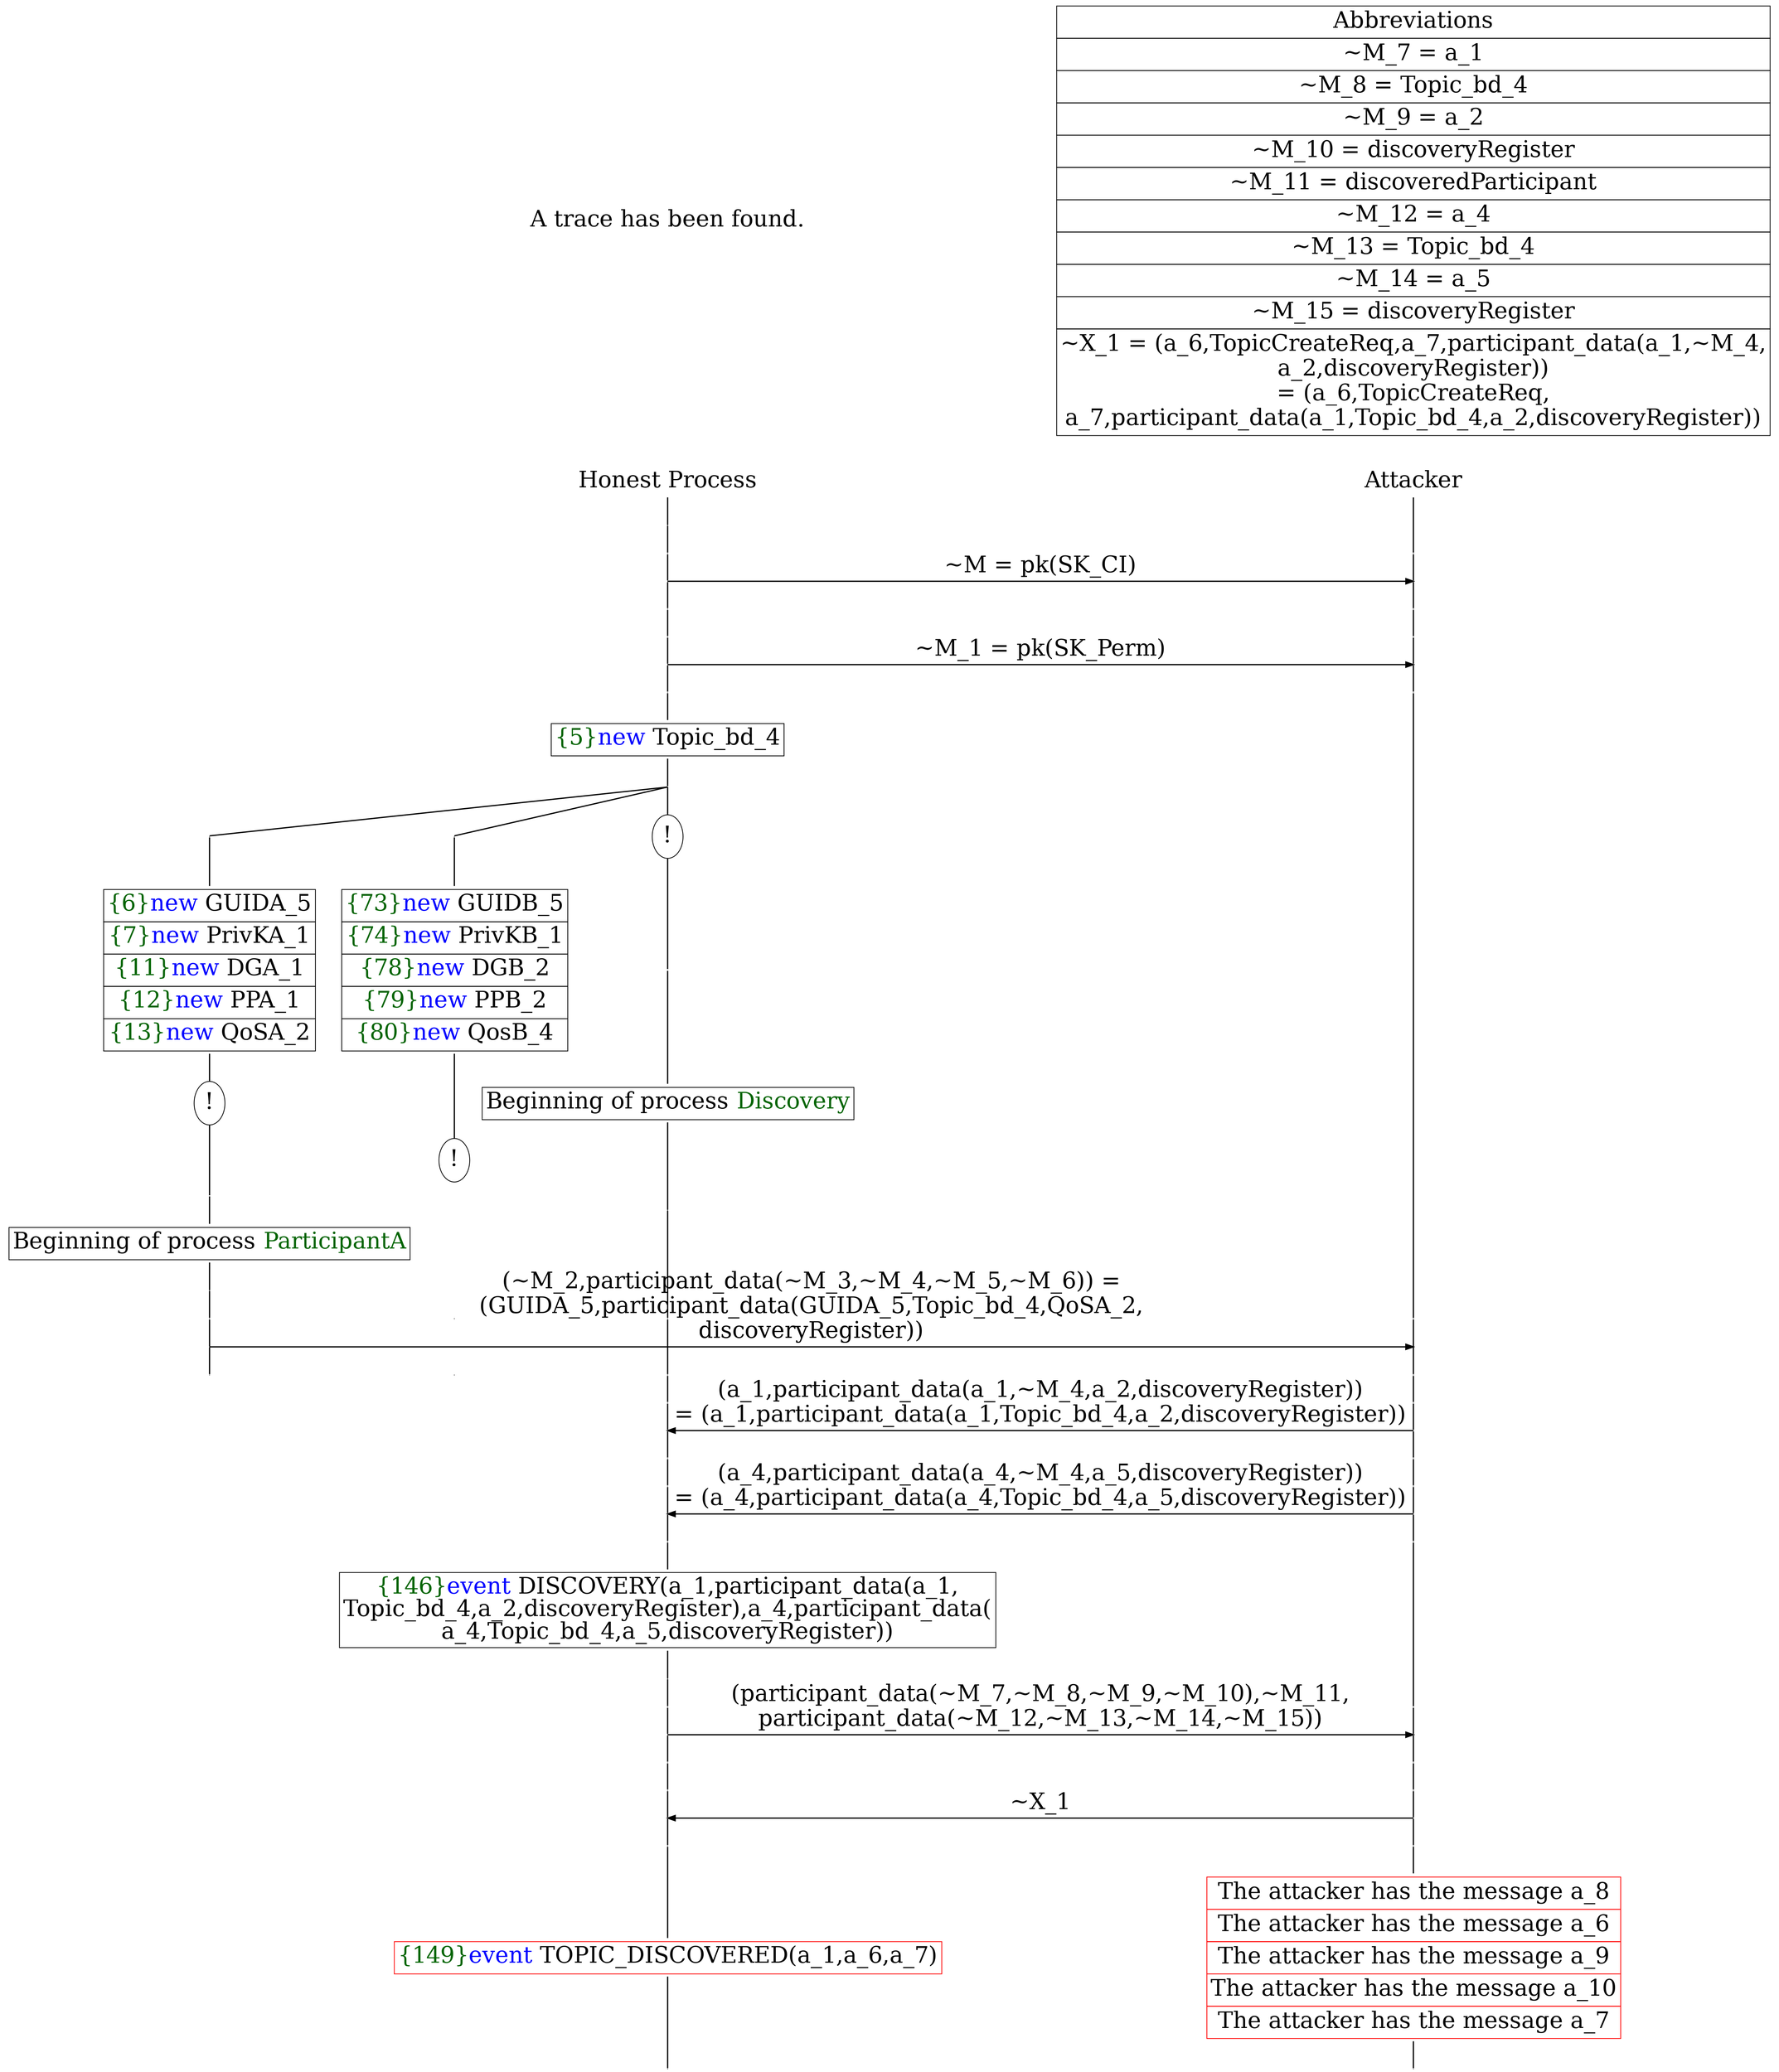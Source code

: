 digraph {
graph [ordering = out]
edge [arrowhead = none, penwidth = 1.6, fontsize = 30]
node [shape = point, width = 0, height = 0, fontsize = 30]
Trace [label = <A trace has been found.<br/>
>, shape = plaintext]
P0__0 [label = "Honest Process", shape = plaintext]
P__0 [label = "Attacker", shape = plaintext]
Trace -> P0__0 [label = "", style = invisible, weight = 100]{rank = same; P0__0 P__0}
P0__0 -> P0__1 [label = <>, weight = 100]
P0__1 -> P0__2 [label = <>, weight = 100]
P__0 -> P__1 [label = <>, weight = 100]
{rank = same; P__1 P0__2}
P0__2 -> P0__3 [label = <>, weight = 100]
P__1 -> P__2 [label = <>, weight = 100]
{rank = same; P__2 P0__3}
P0__3 -> P__2 [label = <~M = pk(SK_CI)>, arrowhead = normal]
P0__3 -> P0__4 [label = <>, weight = 100]
P__2 -> P__3 [label = <>, weight = 100]
{rank = same; P__3 P0__4}
P0__4 -> P0__5 [label = <>, weight = 100]
P__3 -> P__4 [label = <>, weight = 100]
{rank = same; P__4 P0__5}
P0__5 -> P0__6 [label = <>, weight = 100]
P__4 -> P__5 [label = <>, weight = 100]
{rank = same; P__5 P0__6}
P0__6 -> P__5 [label = <~M_1 = pk(SK_Perm)>, arrowhead = normal]
P0__6 -> P0__7 [label = <>, weight = 100]
P__5 -> P__6 [label = <>, weight = 100]
{rank = same; P__6 P0__7}
P0__7 -> P0__8 [label = <>, weight = 100]
P0__8 [shape = plaintext, label = <<TABLE BORDER="0" CELLBORDER="1" CELLSPACING="0" CELLPADDING="4"> <TR><TD><FONT COLOR="darkgreen">{5}</FONT><FONT COLOR="blue">new </FONT>Topic_bd_4</TD></TR></TABLE>>]
P0__8 -> P0__9 [label = <>, weight = 100]
/*RPar */
P0__9 -> P0_2__9 [label = <>]
P0__9 -> P0_1__9 [label = <>]
P0__9 -> P0_0__9 [label = <>]
P0__9 [label = "", fixedsize = false, width = 0, height = 0, shape = none]
{rank = same; P0_0__9 P0_1__9 P0_2__9}
P0_0__9 [label = "!", shape = ellipse]
P0_0_0__9 [label = "", fixedsize = false, width = 0, height = 0, shape = none]
P0_0__9 -> P0_0_0__9 [label = <>, weight = 100]
P0_0_0__9 -> P0_0_0__10 [label = <>, weight = 100]
P0_0_0__10 [shape = plaintext, label = <<TABLE BORDER="0" CELLBORDER="1" CELLSPACING="0" CELLPADDING="4"> <TR><TD>Beginning of process <FONT COLOR="darkgreen">Discovery</FONT></TD></TR></TABLE>>]
P0_0_0__10 -> P0_0_0__11 [label = <>, weight = 100]
P0_1__9 -> P0_1__10 [label = <>, weight = 100]
P0_1__10 [shape = plaintext, label = <<TABLE BORDER="0" CELLBORDER="1" CELLSPACING="0" CELLPADDING="4"> <TR><TD><FONT COLOR="darkgreen">{73}</FONT><FONT COLOR="blue">new </FONT>GUIDB_5</TD></TR><TR><TD><FONT COLOR="darkgreen">{74}</FONT><FONT COLOR="blue">new </FONT>PrivKB_1</TD></TR><TR><TD><FONT COLOR="darkgreen">{78}</FONT><FONT COLOR="blue">new </FONT>DGB_2</TD></TR><TR><TD><FONT COLOR="darkgreen">{79}</FONT><FONT COLOR="blue">new </FONT>PPB_2</TD></TR><TR><TD><FONT COLOR="darkgreen">{80}</FONT><FONT COLOR="blue">new </FONT>QosB_4</TD></TR></TABLE>>]
P0_1__10 -> P0_1__11 [label = <>, weight = 100]
P0_1__11 [label = "!", shape = ellipse]
P0_2__9 -> P0_2__10 [label = <>, weight = 100]
P0_2__10 [shape = plaintext, label = <<TABLE BORDER="0" CELLBORDER="1" CELLSPACING="0" CELLPADDING="4"> <TR><TD><FONT COLOR="darkgreen">{6}</FONT><FONT COLOR="blue">new </FONT>GUIDA_5</TD></TR><TR><TD><FONT COLOR="darkgreen">{7}</FONT><FONT COLOR="blue">new </FONT>PrivKA_1</TD></TR><TR><TD><FONT COLOR="darkgreen">{11}</FONT><FONT COLOR="blue">new </FONT>DGA_1</TD></TR><TR><TD><FONT COLOR="darkgreen">{12}</FONT><FONT COLOR="blue">new </FONT>PPA_1</TD></TR><TR><TD><FONT COLOR="darkgreen">{13}</FONT><FONT COLOR="blue">new </FONT>QoSA_2</TD></TR></TABLE>>]
P0_2__10 -> P0_2__11 [label = <>, weight = 100]
P0_2__11 [label = "!", shape = ellipse]
P0_2_0__11 [label = "", fixedsize = false, width = 0, height = 0, shape = none]
P0_2__11 -> P0_2_0__11 [label = <>, weight = 100]
P0_2_0__11 -> P0_2_0__12 [label = <>, weight = 100]
P0_2_0__12 [shape = plaintext, label = <<TABLE BORDER="0" CELLBORDER="1" CELLSPACING="0" CELLPADDING="4"> <TR><TD>Beginning of process <FONT COLOR="darkgreen">ParticipantA</FONT></TD></TR></TABLE>>]
P0_2_0__12 -> P0_2_0__13 [label = <>, weight = 100]
P0_2_0__13 -> P0_2_0__14 [label = <>, weight = 100]
P0_1__12 [label = "", style = invisible]
P0_1__11 -> P0_1__12 [label = <>, weight = 100, style = invisible]
P0_0_0__11 -> P0_0_0__12 [label = <>, weight = 100]
P__6 -> P__7 [label = <>, weight = 100]
{rank = same; P__7 P0_0_0__12 P0_1__12 P0_2_0__14}
P0_2_0__14 -> P0_2_0__15 [label = <>, weight = 100]
P__7 -> P__8 [label = <>, weight = 100]
{rank = same; P__8 P0_2_0__15}
P0_2_0__15 -> P__8 [label = <(~M_2,participant_data(~M_3,~M_4,~M_5,~M_6)) =<br/>
(GUIDA_5,participant_data(GUIDA_5,Topic_bd_4,QoSA_2,<br/>
discoveryRegister))>, arrowhead = normal]
P0_2_0__15 -> P0_2_0__16 [label = <>, weight = 100]
P0_1__13 [label = "", style = invisible]
P0_1__12 -> P0_1__13 [label = <>, weight = 100, style = invisible]
P0_0_0__12 -> P0_0_0__13 [label = <>, weight = 100]
P__8 -> P__9 [label = <>, weight = 100]
{rank = same; P__9 P0_0_0__13 P0_1__13 P0_2_0__16}
P0_0_0__13 -> P0_0_0__14 [label = <>, weight = 100]
P__9 -> P__10 [label = <>, weight = 100]
{rank = same; P__10 P0_0_0__14}
P0_0_0__14 -> P0_0_0__15 [label = <>, weight = 100]
P__10 -> P__11 [label = <>, weight = 100]
{rank = same; P__11 P0_0_0__15}
P0_0_0__15 -> P__11 [label = <(a_1,participant_data(a_1,~M_4,a_2,discoveryRegister))<br/>
= (a_1,participant_data(a_1,Topic_bd_4,a_2,discoveryRegister))>, dir = back, arrowhead = normal]
P0_0_0__15 -> P0_0_0__16 [label = <>, weight = 100]
P__11 -> P__12 [label = <>, weight = 100]
{rank = same; P__12 P0_0_0__16}
P0_0_0__16 -> P0_0_0__17 [label = <>, weight = 100]
P__12 -> P__13 [label = <>, weight = 100]
{rank = same; P__13 P0_0_0__17}
P0_0_0__17 -> P0_0_0__18 [label = <>, weight = 100]
P__13 -> P__14 [label = <>, weight = 100]
{rank = same; P__14 P0_0_0__18}
P0_0_0__18 -> P__14 [label = <(a_4,participant_data(a_4,~M_4,a_5,discoveryRegister))<br/>
= (a_4,participant_data(a_4,Topic_bd_4,a_5,discoveryRegister))>, dir = back, arrowhead = normal]
P0_0_0__18 -> P0_0_0__19 [label = <>, weight = 100]
P__14 -> P__15 [label = <>, weight = 100]
{rank = same; P__15 P0_0_0__19}
P0_0_0__19 -> P0_0_0__20 [label = <>, weight = 100]
P0_0_0__20 [shape = plaintext, label = <<TABLE BORDER="0" CELLBORDER="1" CELLSPACING="0" CELLPADDING="4"> <TR><TD><FONT COLOR="darkgreen">{146}</FONT><FONT COLOR="blue">event</FONT> DISCOVERY(a_1,participant_data(a_1,<br/>
Topic_bd_4,a_2,discoveryRegister),a_4,participant_data(<br/>
a_4,Topic_bd_4,a_5,discoveryRegister))</TD></TR></TABLE>>]
P0_0_0__20 -> P0_0_0__21 [label = <>, weight = 100]
P0_0_0__21 -> P0_0_0__22 [label = <>, weight = 100]
P__15 -> P__16 [label = <>, weight = 100]
{rank = same; P__16 P0_0_0__22}
P0_0_0__22 -> P0_0_0__23 [label = <>, weight = 100]
P__16 -> P__17 [label = <>, weight = 100]
{rank = same; P__17 P0_0_0__23}
P0_0_0__23 -> P__17 [label = <(participant_data(~M_7,~M_8,~M_9,~M_10),~M_11,<br/>
participant_data(~M_12,~M_13,~M_14,~M_15))>, arrowhead = normal]
P0_0_0__23 -> P0_0_0__24 [label = <>, weight = 100]
P__17 -> P__18 [label = <>, weight = 100]
{rank = same; P__18 P0_0_0__24}
P0_0_0__24 -> P0_0_0__25 [label = <>, weight = 100]
P__18 -> P__19 [label = <>, weight = 100]
{rank = same; P__19 P0_0_0__25}
P0_0_0__25 -> P0_0_0__26 [label = <>, weight = 100]
P__19 -> P__20 [label = <>, weight = 100]
{rank = same; P__20 P0_0_0__26}
P0_0_0__26 -> P__20 [label = <~X_1>, dir = back, arrowhead = normal]
P0_0_0__26 -> P0_0_0__27 [label = <>, weight = 100]
P__20 -> P__21 [label = <>, weight = 100]
{rank = same; P__21 P0_0_0__27}
P0_0_0__27 -> P0_0_0__28 [label = <>, weight = 100]
P0_0_0__28 [color = red, shape = plaintext, label = <<TABLE BORDER="0" CELLBORDER="1" CELLSPACING="0" CELLPADDING="4"> <TR><TD><FONT COLOR="darkgreen">{149}</FONT><FONT COLOR="blue">event</FONT> TOPIC_DISCOVERED(a_1,a_6,a_7)</TD></TR></TABLE>>]
P0_0_0__28 -> P0_0_0__29 [label = <>, weight = 100]
P__21 -> P__22 [label = <>, weight = 100]
P__22 [color = red, shape = plaintext, label = <<TABLE BORDER="0" CELLBORDER="1" CELLSPACING="0" CELLPADDING="4"> <TR><TD>The attacker has the message a_8</TD></TR><TR><TD>The attacker has the message a_6</TD></TR><TR><TD>The attacker has the message a_9</TD></TR><TR><TD>The attacker has the message a_10</TD></TR><TR><TD>The attacker has the message a_7</TD></TR></TABLE>>]
P__22 -> P__23 [label = <>, weight = 100]
Abbrev [shape = plaintext, label = <<TABLE BORDER="0" CELLBORDER="1" CELLSPACING="0" CELLPADDING="4"><TR> <TD> Abbreviations </TD></TR><TR><TD>~M_7 = a_1</TD></TR><TR><TD>~M_8 = Topic_bd_4</TD></TR><TR><TD>~M_9 = a_2</TD></TR><TR><TD>~M_10 = discoveryRegister</TD></TR><TR><TD>~M_11 = discoveredParticipant</TD></TR><TR><TD>~M_12 = a_4</TD></TR><TR><TD>~M_13 = Topic_bd_4</TD></TR><TR><TD>~M_14 = a_5</TD></TR><TR><TD>~M_15 = discoveryRegister</TD></TR><TR><TD>~X_1 = (a_6,TopicCreateReq,a_7,participant_data(a_1,~M_4,<br/>
a_2,discoveryRegister))<br/>
= (a_6,TopicCreateReq,<br/>
a_7,participant_data(a_1,Topic_bd_4,a_2,discoveryRegister))</TD></TR></TABLE>>]Abbrev -> P__0 [style = invisible, weight =100]}